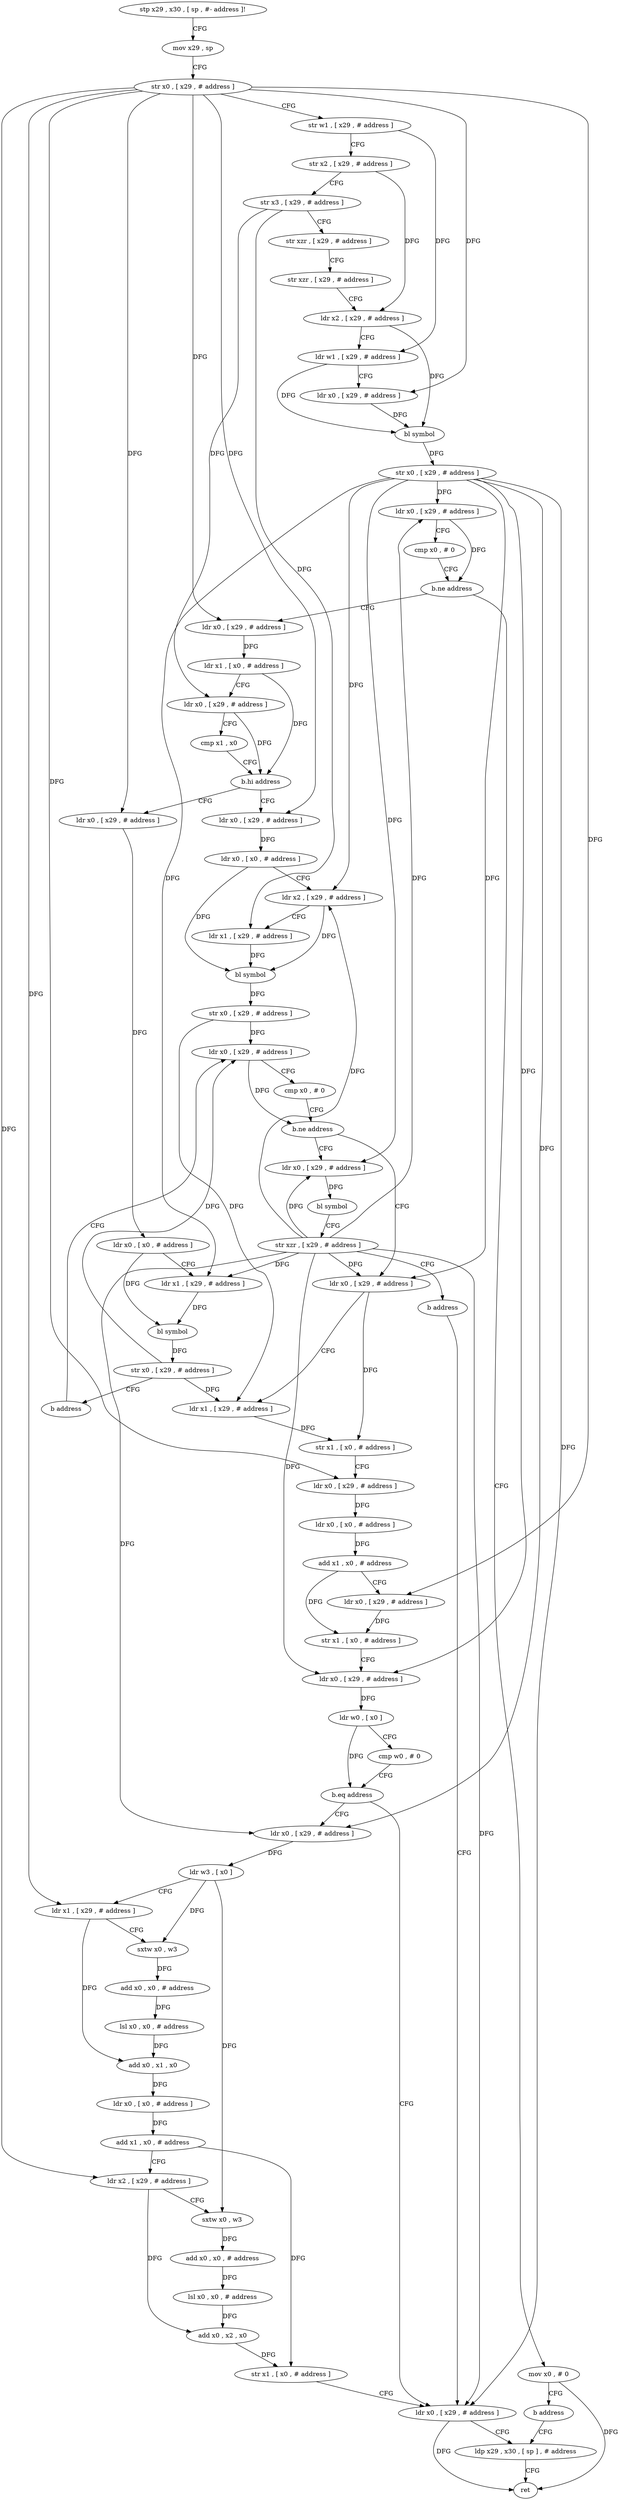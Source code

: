 digraph "func" {
"82084" [label = "stp x29 , x30 , [ sp , #- address ]!" ]
"82088" [label = "mov x29 , sp" ]
"82092" [label = "str x0 , [ x29 , # address ]" ]
"82096" [label = "str w1 , [ x29 , # address ]" ]
"82100" [label = "str x2 , [ x29 , # address ]" ]
"82104" [label = "str x3 , [ x29 , # address ]" ]
"82108" [label = "str xzr , [ x29 , # address ]" ]
"82112" [label = "str xzr , [ x29 , # address ]" ]
"82116" [label = "ldr x2 , [ x29 , # address ]" ]
"82120" [label = "ldr w1 , [ x29 , # address ]" ]
"82124" [label = "ldr x0 , [ x29 , # address ]" ]
"82128" [label = "bl symbol" ]
"82132" [label = "str x0 , [ x29 , # address ]" ]
"82136" [label = "ldr x0 , [ x29 , # address ]" ]
"82140" [label = "cmp x0 , # 0" ]
"82144" [label = "b.ne address" ]
"82156" [label = "ldr x0 , [ x29 , # address ]" ]
"82148" [label = "mov x0 , # 0" ]
"82160" [label = "ldr x1 , [ x0 , # address ]" ]
"82164" [label = "ldr x0 , [ x29 , # address ]" ]
"82168" [label = "cmp x1 , x0" ]
"82172" [label = "b.hi address" ]
"82200" [label = "ldr x0 , [ x29 , # address ]" ]
"82176" [label = "ldr x0 , [ x29 , # address ]" ]
"82152" [label = "b address" ]
"82364" [label = "ldp x29 , x30 , [ sp ] , # address" ]
"82204" [label = "ldr x0 , [ x0 , # address ]" ]
"82208" [label = "ldr x2 , [ x29 , # address ]" ]
"82212" [label = "ldr x1 , [ x29 , # address ]" ]
"82216" [label = "bl symbol" ]
"82220" [label = "str x0 , [ x29 , # address ]" ]
"82224" [label = "ldr x0 , [ x29 , # address ]" ]
"82180" [label = "ldr x0 , [ x0 , # address ]" ]
"82184" [label = "ldr x1 , [ x29 , # address ]" ]
"82188" [label = "bl symbol" ]
"82192" [label = "str x0 , [ x29 , # address ]" ]
"82196" [label = "b address" ]
"82368" [label = "ret" ]
"82252" [label = "ldr x0 , [ x29 , # address ]" ]
"82256" [label = "ldr x1 , [ x29 , # address ]" ]
"82260" [label = "str x1 , [ x0 , # address ]" ]
"82264" [label = "ldr x0 , [ x29 , # address ]" ]
"82268" [label = "ldr x0 , [ x0 , # address ]" ]
"82272" [label = "add x1 , x0 , # address" ]
"82276" [label = "ldr x0 , [ x29 , # address ]" ]
"82280" [label = "str x1 , [ x0 , # address ]" ]
"82284" [label = "ldr x0 , [ x29 , # address ]" ]
"82288" [label = "ldr w0 , [ x0 ]" ]
"82292" [label = "cmp w0 , # 0" ]
"82296" [label = "b.eq address" ]
"82360" [label = "ldr x0 , [ x29 , # address ]" ]
"82300" [label = "ldr x0 , [ x29 , # address ]" ]
"82236" [label = "ldr x0 , [ x29 , # address ]" ]
"82240" [label = "bl symbol" ]
"82244" [label = "str xzr , [ x29 , # address ]" ]
"82248" [label = "b address" ]
"82228" [label = "cmp x0 , # 0" ]
"82232" [label = "b.ne address" ]
"82304" [label = "ldr w3 , [ x0 ]" ]
"82308" [label = "ldr x1 , [ x29 , # address ]" ]
"82312" [label = "sxtw x0 , w3" ]
"82316" [label = "add x0 , x0 , # address" ]
"82320" [label = "lsl x0 , x0 , # address" ]
"82324" [label = "add x0 , x1 , x0" ]
"82328" [label = "ldr x0 , [ x0 , # address ]" ]
"82332" [label = "add x1 , x0 , # address" ]
"82336" [label = "ldr x2 , [ x29 , # address ]" ]
"82340" [label = "sxtw x0 , w3" ]
"82344" [label = "add x0 , x0 , # address" ]
"82348" [label = "lsl x0 , x0 , # address" ]
"82352" [label = "add x0 , x2 , x0" ]
"82356" [label = "str x1 , [ x0 , # address ]" ]
"82084" -> "82088" [ label = "CFG" ]
"82088" -> "82092" [ label = "CFG" ]
"82092" -> "82096" [ label = "CFG" ]
"82092" -> "82124" [ label = "DFG" ]
"82092" -> "82156" [ label = "DFG" ]
"82092" -> "82200" [ label = "DFG" ]
"82092" -> "82176" [ label = "DFG" ]
"82092" -> "82264" [ label = "DFG" ]
"82092" -> "82276" [ label = "DFG" ]
"82092" -> "82308" [ label = "DFG" ]
"82092" -> "82336" [ label = "DFG" ]
"82096" -> "82100" [ label = "CFG" ]
"82096" -> "82120" [ label = "DFG" ]
"82100" -> "82104" [ label = "CFG" ]
"82100" -> "82116" [ label = "DFG" ]
"82104" -> "82108" [ label = "CFG" ]
"82104" -> "82164" [ label = "DFG" ]
"82104" -> "82212" [ label = "DFG" ]
"82108" -> "82112" [ label = "CFG" ]
"82112" -> "82116" [ label = "CFG" ]
"82116" -> "82120" [ label = "CFG" ]
"82116" -> "82128" [ label = "DFG" ]
"82120" -> "82124" [ label = "CFG" ]
"82120" -> "82128" [ label = "DFG" ]
"82124" -> "82128" [ label = "DFG" ]
"82128" -> "82132" [ label = "DFG" ]
"82132" -> "82136" [ label = "DFG" ]
"82132" -> "82208" [ label = "DFG" ]
"82132" -> "82184" [ label = "DFG" ]
"82132" -> "82252" [ label = "DFG" ]
"82132" -> "82284" [ label = "DFG" ]
"82132" -> "82236" [ label = "DFG" ]
"82132" -> "82360" [ label = "DFG" ]
"82132" -> "82300" [ label = "DFG" ]
"82136" -> "82140" [ label = "CFG" ]
"82136" -> "82144" [ label = "DFG" ]
"82140" -> "82144" [ label = "CFG" ]
"82144" -> "82156" [ label = "CFG" ]
"82144" -> "82148" [ label = "CFG" ]
"82156" -> "82160" [ label = "DFG" ]
"82148" -> "82152" [ label = "CFG" ]
"82148" -> "82368" [ label = "DFG" ]
"82160" -> "82164" [ label = "CFG" ]
"82160" -> "82172" [ label = "DFG" ]
"82164" -> "82168" [ label = "CFG" ]
"82164" -> "82172" [ label = "DFG" ]
"82168" -> "82172" [ label = "CFG" ]
"82172" -> "82200" [ label = "CFG" ]
"82172" -> "82176" [ label = "CFG" ]
"82200" -> "82204" [ label = "DFG" ]
"82176" -> "82180" [ label = "DFG" ]
"82152" -> "82364" [ label = "CFG" ]
"82364" -> "82368" [ label = "CFG" ]
"82204" -> "82208" [ label = "CFG" ]
"82204" -> "82216" [ label = "DFG" ]
"82208" -> "82212" [ label = "CFG" ]
"82208" -> "82216" [ label = "DFG" ]
"82212" -> "82216" [ label = "DFG" ]
"82216" -> "82220" [ label = "DFG" ]
"82220" -> "82224" [ label = "DFG" ]
"82220" -> "82256" [ label = "DFG" ]
"82224" -> "82228" [ label = "CFG" ]
"82224" -> "82232" [ label = "DFG" ]
"82180" -> "82184" [ label = "CFG" ]
"82180" -> "82188" [ label = "DFG" ]
"82184" -> "82188" [ label = "DFG" ]
"82188" -> "82192" [ label = "DFG" ]
"82192" -> "82196" [ label = "CFG" ]
"82192" -> "82224" [ label = "DFG" ]
"82192" -> "82256" [ label = "DFG" ]
"82196" -> "82224" [ label = "CFG" ]
"82252" -> "82256" [ label = "CFG" ]
"82252" -> "82260" [ label = "DFG" ]
"82256" -> "82260" [ label = "DFG" ]
"82260" -> "82264" [ label = "CFG" ]
"82264" -> "82268" [ label = "DFG" ]
"82268" -> "82272" [ label = "DFG" ]
"82272" -> "82276" [ label = "CFG" ]
"82272" -> "82280" [ label = "DFG" ]
"82276" -> "82280" [ label = "DFG" ]
"82280" -> "82284" [ label = "CFG" ]
"82284" -> "82288" [ label = "DFG" ]
"82288" -> "82292" [ label = "CFG" ]
"82288" -> "82296" [ label = "DFG" ]
"82292" -> "82296" [ label = "CFG" ]
"82296" -> "82360" [ label = "CFG" ]
"82296" -> "82300" [ label = "CFG" ]
"82360" -> "82364" [ label = "CFG" ]
"82360" -> "82368" [ label = "DFG" ]
"82300" -> "82304" [ label = "DFG" ]
"82236" -> "82240" [ label = "DFG" ]
"82240" -> "82244" [ label = "CFG" ]
"82244" -> "82248" [ label = "CFG" ]
"82244" -> "82136" [ label = "DFG" ]
"82244" -> "82208" [ label = "DFG" ]
"82244" -> "82184" [ label = "DFG" ]
"82244" -> "82252" [ label = "DFG" ]
"82244" -> "82284" [ label = "DFG" ]
"82244" -> "82236" [ label = "DFG" ]
"82244" -> "82360" [ label = "DFG" ]
"82244" -> "82300" [ label = "DFG" ]
"82248" -> "82360" [ label = "CFG" ]
"82228" -> "82232" [ label = "CFG" ]
"82232" -> "82252" [ label = "CFG" ]
"82232" -> "82236" [ label = "CFG" ]
"82304" -> "82308" [ label = "CFG" ]
"82304" -> "82312" [ label = "DFG" ]
"82304" -> "82340" [ label = "DFG" ]
"82308" -> "82312" [ label = "CFG" ]
"82308" -> "82324" [ label = "DFG" ]
"82312" -> "82316" [ label = "DFG" ]
"82316" -> "82320" [ label = "DFG" ]
"82320" -> "82324" [ label = "DFG" ]
"82324" -> "82328" [ label = "DFG" ]
"82328" -> "82332" [ label = "DFG" ]
"82332" -> "82336" [ label = "CFG" ]
"82332" -> "82356" [ label = "DFG" ]
"82336" -> "82340" [ label = "CFG" ]
"82336" -> "82352" [ label = "DFG" ]
"82340" -> "82344" [ label = "DFG" ]
"82344" -> "82348" [ label = "DFG" ]
"82348" -> "82352" [ label = "DFG" ]
"82352" -> "82356" [ label = "DFG" ]
"82356" -> "82360" [ label = "CFG" ]
}
